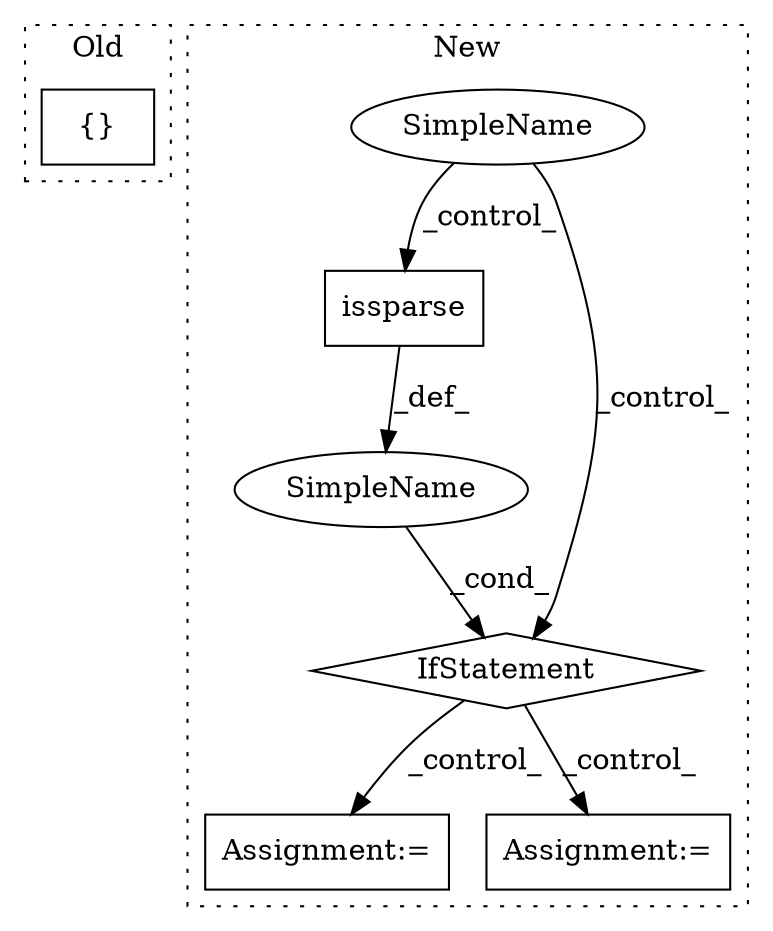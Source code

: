 digraph G {
subgraph cluster0 {
1 [label="{}" a="4" s="6884,6909" l="1,1" shape="box"];
label = "Old";
style="dotted";
}
subgraph cluster1 {
2 [label="issparse" a="32" s="6892,6903" l="9,1" shape="box"];
3 [label="IfStatement" a="25" s="6888,6904" l="4,2" shape="diamond"];
4 [label="SimpleName" a="42" s="" l="" shape="ellipse"];
5 [label="Assignment:=" a="7" s="7314" l="1" shape="box"];
6 [label="SimpleName" a="42" s="" l="" shape="ellipse"];
7 [label="Assignment:=" a="7" s="6918" l="1" shape="box"];
label = "New";
style="dotted";
}
2 -> 4 [label="_def_"];
3 -> 5 [label="_control_"];
3 -> 7 [label="_control_"];
4 -> 3 [label="_cond_"];
6 -> 3 [label="_control_"];
6 -> 2 [label="_control_"];
}